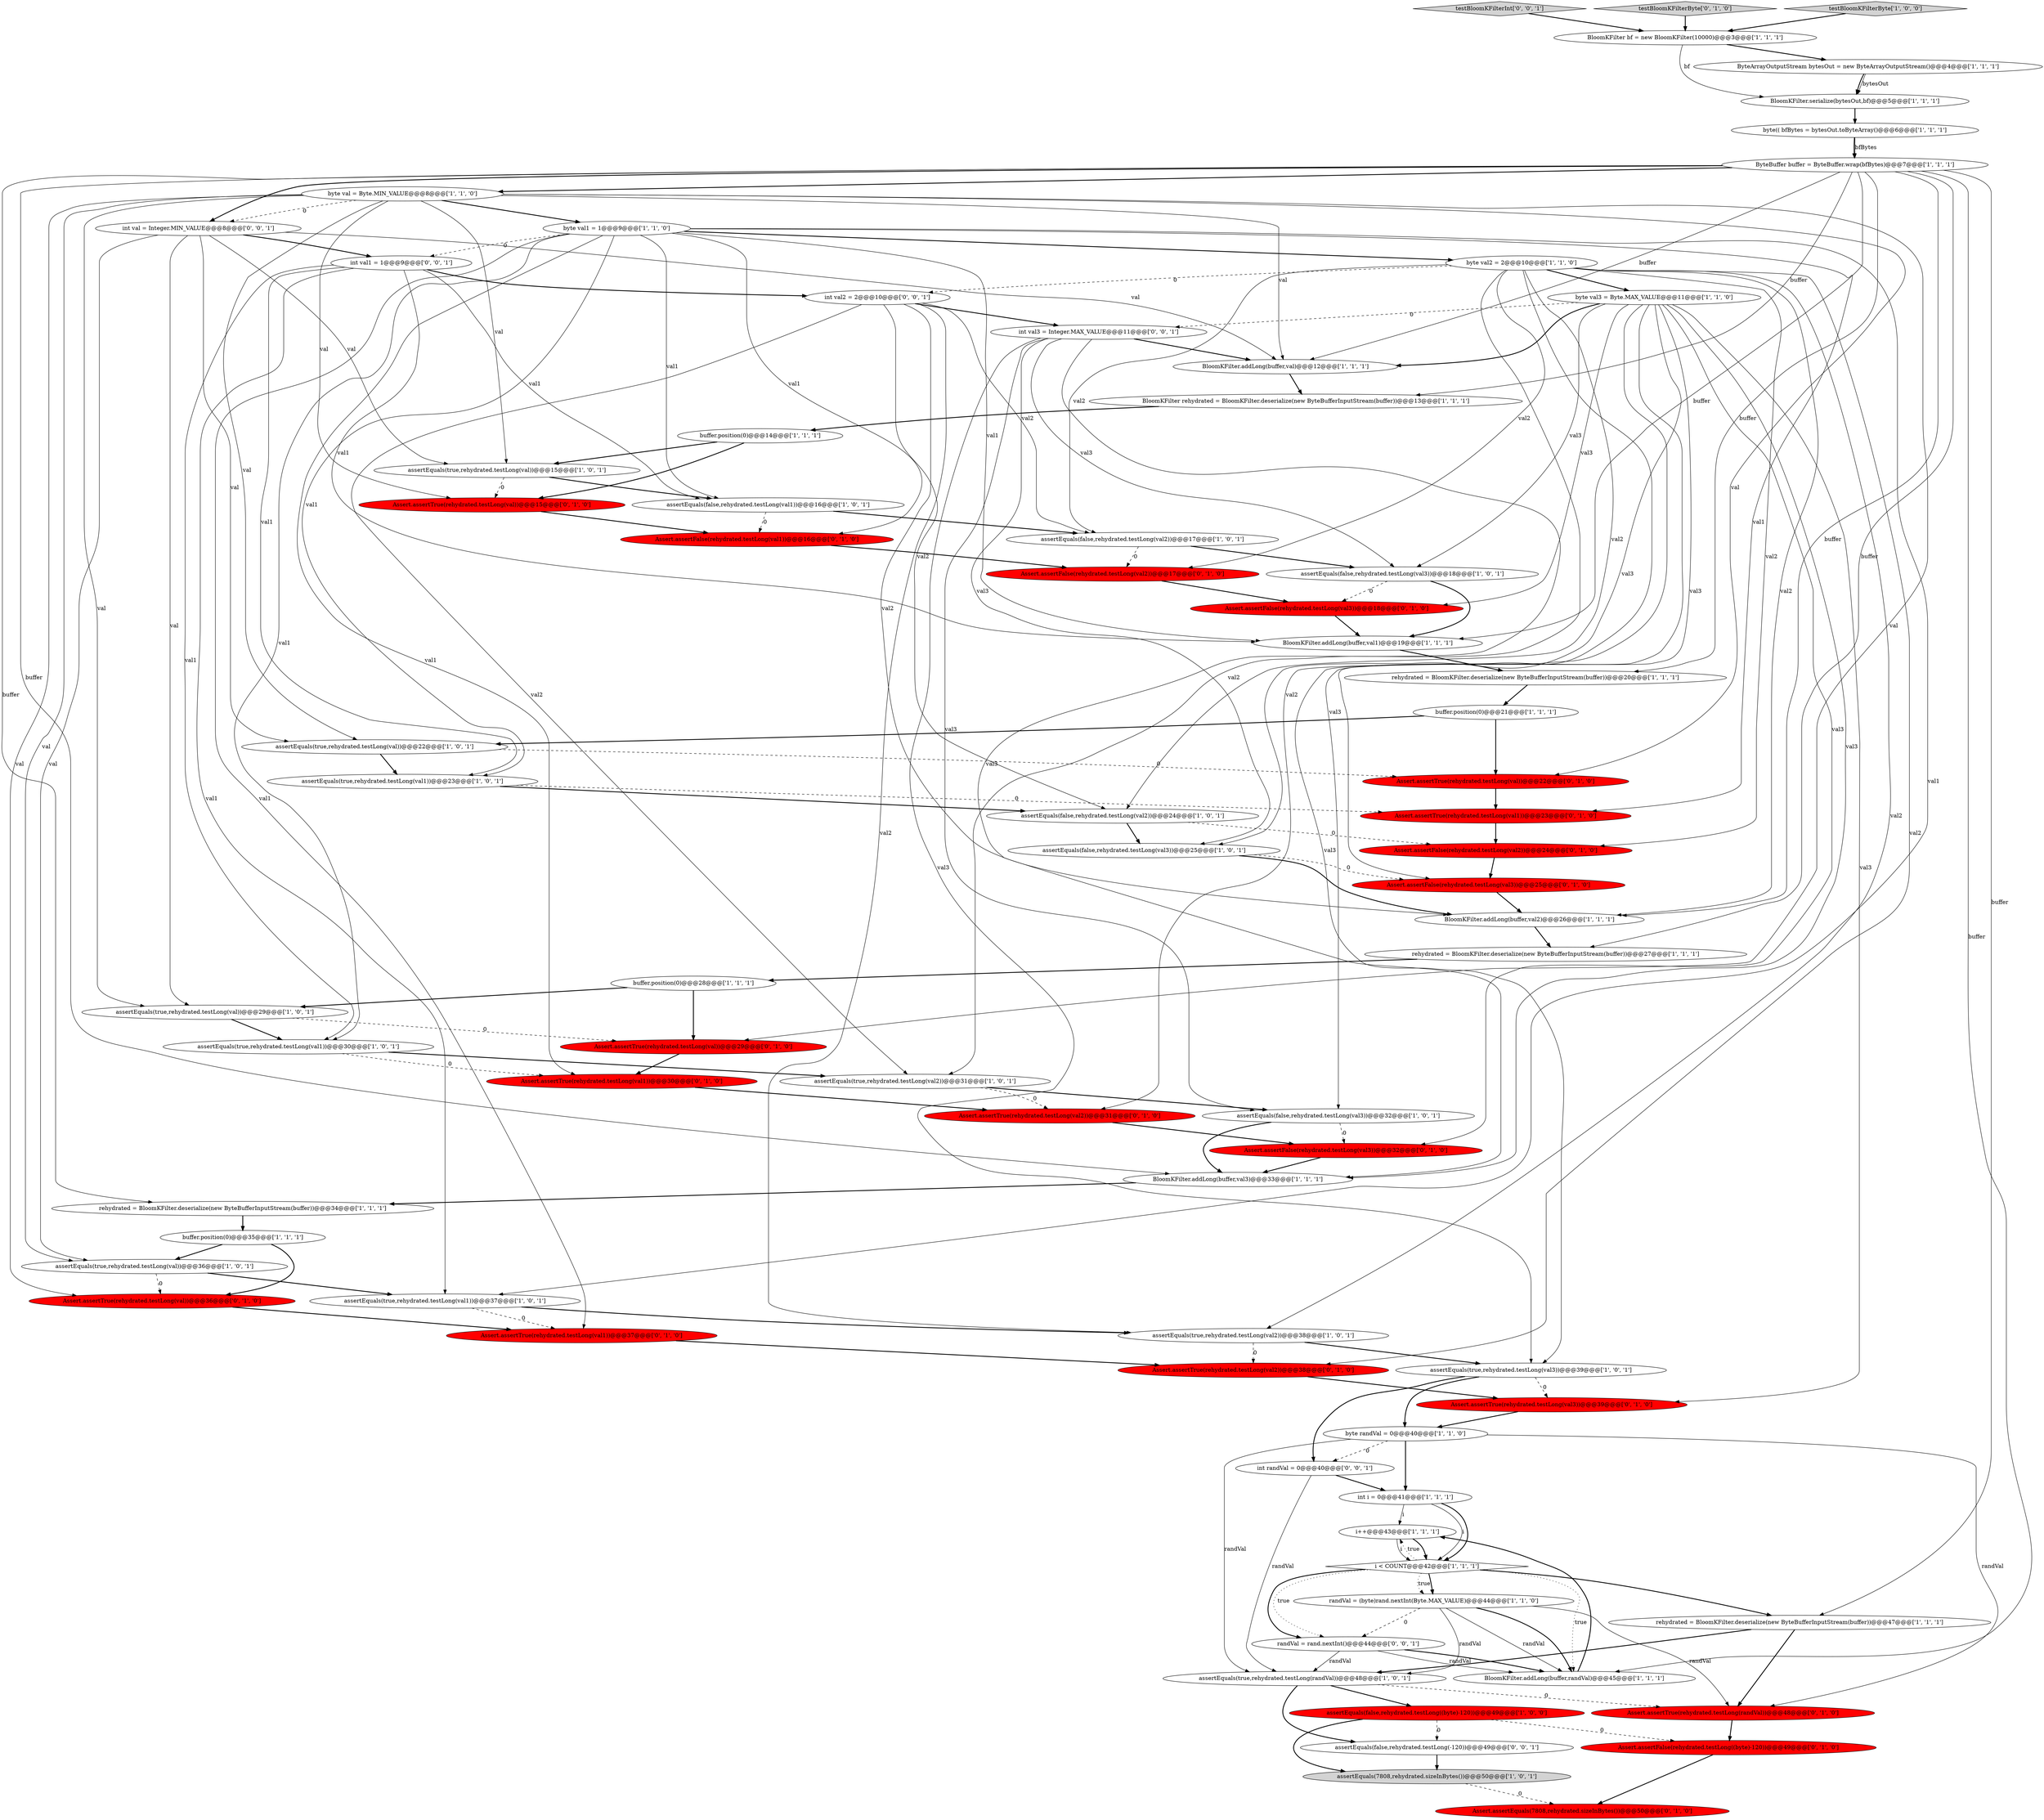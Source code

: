 digraph {
47 [style = filled, label = "BloomKFilter.addLong(buffer,val3)@@@33@@@['1', '1', '1']", fillcolor = white, shape = ellipse image = "AAA0AAABBB1BBB"];
52 [style = filled, label = "Assert.assertTrue(rehydrated.testLong(val))@@@29@@@['0', '1', '0']", fillcolor = red, shape = ellipse image = "AAA1AAABBB2BBB"];
49 [style = filled, label = "Assert.assertFalse(rehydrated.testLong(val3))@@@18@@@['0', '1', '0']", fillcolor = red, shape = ellipse image = "AAA1AAABBB2BBB"];
55 [style = filled, label = "Assert.assertTrue(rehydrated.testLong(val1))@@@37@@@['0', '1', '0']", fillcolor = red, shape = ellipse image = "AAA1AAABBB2BBB"];
4 [style = filled, label = "BloomKFilter.addLong(buffer,randVal)@@@45@@@['1', '1', '1']", fillcolor = white, shape = ellipse image = "AAA0AAABBB1BBB"];
19 [style = filled, label = "i++@@@43@@@['1', '1', '1']", fillcolor = white, shape = ellipse image = "AAA0AAABBB1BBB"];
65 [style = filled, label = "Assert.assertFalse(rehydrated.testLong(val3))@@@32@@@['0', '1', '0']", fillcolor = red, shape = ellipse image = "AAA1AAABBB2BBB"];
10 [style = filled, label = "rehydrated = BloomKFilter.deserialize(new ByteBufferInputStream(buffer))@@@20@@@['1', '1', '1']", fillcolor = white, shape = ellipse image = "AAA0AAABBB1BBB"];
34 [style = filled, label = "assertEquals(false,rehydrated.testLong(val3))@@@18@@@['1', '0', '1']", fillcolor = white, shape = ellipse image = "AAA0AAABBB1BBB"];
12 [style = filled, label = "assertEquals(true,rehydrated.testLong(val1))@@@30@@@['1', '0', '1']", fillcolor = white, shape = ellipse image = "AAA0AAABBB1BBB"];
29 [style = filled, label = "assertEquals(false,rehydrated.testLong(val3))@@@25@@@['1', '0', '1']", fillcolor = white, shape = ellipse image = "AAA0AAABBB1BBB"];
45 [style = filled, label = "assertEquals(false,rehydrated.testLong(val2))@@@17@@@['1', '0', '1']", fillcolor = white, shape = ellipse image = "AAA0AAABBB1BBB"];
53 [style = filled, label = "Assert.assertTrue(rehydrated.testLong(val2))@@@31@@@['0', '1', '0']", fillcolor = red, shape = ellipse image = "AAA1AAABBB2BBB"];
54 [style = filled, label = "Assert.assertFalse(rehydrated.testLong(val3))@@@25@@@['0', '1', '0']", fillcolor = red, shape = ellipse image = "AAA1AAABBB2BBB"];
25 [style = filled, label = "rehydrated = BloomKFilter.deserialize(new ByteBufferInputStream(buffer))@@@34@@@['1', '1', '1']", fillcolor = white, shape = ellipse image = "AAA0AAABBB1BBB"];
32 [style = filled, label = "assertEquals(false,rehydrated.testLong(val3))@@@32@@@['1', '0', '1']", fillcolor = white, shape = ellipse image = "AAA0AAABBB1BBB"];
5 [style = filled, label = "byte val = Byte.MIN_VALUE@@@8@@@['1', '1', '0']", fillcolor = white, shape = ellipse image = "AAA0AAABBB1BBB"];
17 [style = filled, label = "BloomKFilter.addLong(buffer,val2)@@@26@@@['1', '1', '1']", fillcolor = white, shape = ellipse image = "AAA0AAABBB1BBB"];
40 [style = filled, label = "buffer.position(0)@@@28@@@['1', '1', '1']", fillcolor = white, shape = ellipse image = "AAA0AAABBB1BBB"];
2 [style = filled, label = "assertEquals(false,rehydrated.testLong(val1))@@@16@@@['1', '0', '1']", fillcolor = white, shape = ellipse image = "AAA0AAABBB1BBB"];
11 [style = filled, label = "rehydrated = BloomKFilter.deserialize(new ByteBufferInputStream(buffer))@@@47@@@['1', '1', '1']", fillcolor = white, shape = ellipse image = "AAA0AAABBB1BBB"];
1 [style = filled, label = "i < COUNT@@@42@@@['1', '1', '1']", fillcolor = white, shape = diamond image = "AAA0AAABBB1BBB"];
38 [style = filled, label = "assertEquals(true,rehydrated.testLong(val3))@@@39@@@['1', '0', '1']", fillcolor = white, shape = ellipse image = "AAA0AAABBB1BBB"];
59 [style = filled, label = "Assert.assertEquals(7808,rehydrated.sizeInBytes())@@@50@@@['0', '1', '0']", fillcolor = red, shape = ellipse image = "AAA1AAABBB2BBB"];
63 [style = filled, label = "Assert.assertTrue(rehydrated.testLong(val))@@@22@@@['0', '1', '0']", fillcolor = red, shape = ellipse image = "AAA1AAABBB2BBB"];
50 [style = filled, label = "Assert.assertTrue(rehydrated.testLong(val3))@@@39@@@['0', '1', '0']", fillcolor = red, shape = ellipse image = "AAA1AAABBB2BBB"];
71 [style = filled, label = "randVal = rand.nextInt()@@@44@@@['0', '0', '1']", fillcolor = white, shape = ellipse image = "AAA0AAABBB3BBB"];
74 [style = filled, label = "testBloomKFilterInt['0', '0', '1']", fillcolor = lightgray, shape = diamond image = "AAA0AAABBB3BBB"];
75 [style = filled, label = "assertEquals(false,rehydrated.testLong(-120))@@@49@@@['0', '0', '1']", fillcolor = white, shape = ellipse image = "AAA0AAABBB3BBB"];
15 [style = filled, label = "byte val2 = 2@@@10@@@['1', '1', '0']", fillcolor = white, shape = ellipse image = "AAA0AAABBB1BBB"];
48 [style = filled, label = "Assert.assertFalse(rehydrated.testLong((byte)-120))@@@49@@@['0', '1', '0']", fillcolor = red, shape = ellipse image = "AAA1AAABBB2BBB"];
61 [style = filled, label = "Assert.assertFalse(rehydrated.testLong(val1))@@@16@@@['0', '1', '0']", fillcolor = red, shape = ellipse image = "AAA1AAABBB2BBB"];
57 [style = filled, label = "Assert.assertTrue(rehydrated.testLong(val))@@@15@@@['0', '1', '0']", fillcolor = red, shape = ellipse image = "AAA1AAABBB2BBB"];
73 [style = filled, label = "int val = Integer.MIN_VALUE@@@8@@@['0', '0', '1']", fillcolor = white, shape = ellipse image = "AAA0AAABBB3BBB"];
42 [style = filled, label = "assertEquals(true,rehydrated.testLong(val))@@@36@@@['1', '0', '1']", fillcolor = white, shape = ellipse image = "AAA0AAABBB1BBB"];
14 [style = filled, label = "assertEquals(false,rehydrated.testLong((byte)-120))@@@49@@@['1', '0', '0']", fillcolor = red, shape = ellipse image = "AAA1AAABBB1BBB"];
20 [style = filled, label = "assertEquals(7808,rehydrated.sizeInBytes())@@@50@@@['1', '0', '1']", fillcolor = lightgray, shape = ellipse image = "AAA0AAABBB1BBB"];
28 [style = filled, label = "rehydrated = BloomKFilter.deserialize(new ByteBufferInputStream(buffer))@@@27@@@['1', '1', '1']", fillcolor = white, shape = ellipse image = "AAA0AAABBB1BBB"];
16 [style = filled, label = "buffer.position(0)@@@14@@@['1', '1', '1']", fillcolor = white, shape = ellipse image = "AAA0AAABBB1BBB"];
31 [style = filled, label = "assertEquals(true,rehydrated.testLong(randVal))@@@48@@@['1', '0', '1']", fillcolor = white, shape = ellipse image = "AAA0AAABBB1BBB"];
56 [style = filled, label = "Assert.assertFalse(rehydrated.testLong(val2))@@@24@@@['0', '1', '0']", fillcolor = red, shape = ellipse image = "AAA1AAABBB2BBB"];
13 [style = filled, label = "assertEquals(true,rehydrated.testLong(val1))@@@23@@@['1', '0', '1']", fillcolor = white, shape = ellipse image = "AAA0AAABBB1BBB"];
18 [style = filled, label = "buffer.position(0)@@@35@@@['1', '1', '1']", fillcolor = white, shape = ellipse image = "AAA0AAABBB1BBB"];
0 [style = filled, label = "byte val1 = 1@@@9@@@['1', '1', '0']", fillcolor = white, shape = ellipse image = "AAA0AAABBB1BBB"];
22 [style = filled, label = "byte randVal = 0@@@40@@@['1', '1', '0']", fillcolor = white, shape = ellipse image = "AAA0AAABBB1BBB"];
8 [style = filled, label = "BloomKFilter rehydrated = BloomKFilter.deserialize(new ByteBufferInputStream(buffer))@@@13@@@['1', '1', '1']", fillcolor = white, shape = ellipse image = "AAA0AAABBB1BBB"];
62 [style = filled, label = "Assert.assertTrue(rehydrated.testLong(val1))@@@23@@@['0', '1', '0']", fillcolor = red, shape = ellipse image = "AAA1AAABBB2BBB"];
66 [style = filled, label = "Assert.assertTrue(rehydrated.testLong(val2))@@@38@@@['0', '1', '0']", fillcolor = red, shape = ellipse image = "AAA1AAABBB2BBB"];
7 [style = filled, label = "BloomKFilter.serialize(bytesOut,bf)@@@5@@@['1', '1', '1']", fillcolor = white, shape = ellipse image = "AAA0AAABBB1BBB"];
72 [style = filled, label = "int randVal = 0@@@40@@@['0', '0', '1']", fillcolor = white, shape = ellipse image = "AAA0AAABBB3BBB"];
35 [style = filled, label = "randVal = (byte)rand.nextInt(Byte.MAX_VALUE)@@@44@@@['1', '1', '0']", fillcolor = white, shape = ellipse image = "AAA0AAABBB1BBB"];
3 [style = filled, label = "assertEquals(true,rehydrated.testLong(val2))@@@31@@@['1', '0', '1']", fillcolor = white, shape = ellipse image = "AAA0AAABBB1BBB"];
68 [style = filled, label = "int val2 = 2@@@10@@@['0', '0', '1']", fillcolor = white, shape = ellipse image = "AAA0AAABBB3BBB"];
36 [style = filled, label = "BloomKFilter.addLong(buffer,val)@@@12@@@['1', '1', '1']", fillcolor = white, shape = ellipse image = "AAA0AAABBB1BBB"];
51 [style = filled, label = "Assert.assertFalse(rehydrated.testLong(val2))@@@17@@@['0', '1', '0']", fillcolor = red, shape = ellipse image = "AAA1AAABBB2BBB"];
6 [style = filled, label = "BloomKFilter.addLong(buffer,val1)@@@19@@@['1', '1', '1']", fillcolor = white, shape = ellipse image = "AAA0AAABBB1BBB"];
67 [style = filled, label = "testBloomKFilterByte['0', '1', '0']", fillcolor = lightgray, shape = diamond image = "AAA0AAABBB2BBB"];
26 [style = filled, label = "buffer.position(0)@@@21@@@['1', '1', '1']", fillcolor = white, shape = ellipse image = "AAA0AAABBB1BBB"];
43 [style = filled, label = "assertEquals(true,rehydrated.testLong(val))@@@29@@@['1', '0', '1']", fillcolor = white, shape = ellipse image = "AAA0AAABBB1BBB"];
27 [style = filled, label = "assertEquals(true,rehydrated.testLong(val1))@@@37@@@['1', '0', '1']", fillcolor = white, shape = ellipse image = "AAA0AAABBB1BBB"];
44 [style = filled, label = "assertEquals(true,rehydrated.testLong(val))@@@15@@@['1', '0', '1']", fillcolor = white, shape = ellipse image = "AAA0AAABBB1BBB"];
58 [style = filled, label = "Assert.assertTrue(rehydrated.testLong(randVal))@@@48@@@['0', '1', '0']", fillcolor = red, shape = ellipse image = "AAA1AAABBB2BBB"];
33 [style = filled, label = "testBloomKFilterByte['1', '0', '0']", fillcolor = lightgray, shape = diamond image = "AAA0AAABBB1BBB"];
41 [style = filled, label = "ByteArrayOutputStream bytesOut = new ByteArrayOutputStream()@@@4@@@['1', '1', '1']", fillcolor = white, shape = ellipse image = "AAA0AAABBB1BBB"];
69 [style = filled, label = "int val1 = 1@@@9@@@['0', '0', '1']", fillcolor = white, shape = ellipse image = "AAA0AAABBB3BBB"];
23 [style = filled, label = "assertEquals(false,rehydrated.testLong(val2))@@@24@@@['1', '0', '1']", fillcolor = white, shape = ellipse image = "AAA0AAABBB1BBB"];
70 [style = filled, label = "int val3 = Integer.MAX_VALUE@@@11@@@['0', '0', '1']", fillcolor = white, shape = ellipse image = "AAA0AAABBB3BBB"];
24 [style = filled, label = "byte(( bfBytes = bytesOut.toByteArray()@@@6@@@['1', '1', '1']", fillcolor = white, shape = ellipse image = "AAA0AAABBB1BBB"];
30 [style = filled, label = "int i = 0@@@41@@@['1', '1', '1']", fillcolor = white, shape = ellipse image = "AAA0AAABBB1BBB"];
46 [style = filled, label = "assertEquals(true,rehydrated.testLong(val))@@@22@@@['1', '0', '1']", fillcolor = white, shape = ellipse image = "AAA0AAABBB1BBB"];
60 [style = filled, label = "Assert.assertTrue(rehydrated.testLong(val))@@@36@@@['0', '1', '0']", fillcolor = red, shape = ellipse image = "AAA1AAABBB2BBB"];
21 [style = filled, label = "assertEquals(true,rehydrated.testLong(val2))@@@38@@@['1', '0', '1']", fillcolor = white, shape = ellipse image = "AAA0AAABBB1BBB"];
64 [style = filled, label = "Assert.assertTrue(rehydrated.testLong(val1))@@@30@@@['0', '1', '0']", fillcolor = red, shape = ellipse image = "AAA1AAABBB2BBB"];
37 [style = filled, label = "byte val3 = Byte.MAX_VALUE@@@11@@@['1', '1', '0']", fillcolor = white, shape = ellipse image = "AAA0AAABBB1BBB"];
39 [style = filled, label = "ByteBuffer buffer = ByteBuffer.wrap(bfBytes)@@@7@@@['1', '1', '1']", fillcolor = white, shape = ellipse image = "AAA0AAABBB1BBB"];
9 [style = filled, label = "BloomKFilter bf = new BloomKFilter(10000)@@@3@@@['1', '1', '1']", fillcolor = white, shape = ellipse image = "AAA0AAABBB1BBB"];
15->45 [style = solid, label="val2"];
8->16 [style = bold, label=""];
15->23 [style = solid, label="val2"];
68->23 [style = solid, label="val2"];
52->64 [style = bold, label=""];
65->47 [style = bold, label=""];
22->31 [style = solid, label="randVal"];
21->66 [style = dashed, label="0"];
50->22 [style = bold, label=""];
46->13 [style = bold, label=""];
15->21 [style = solid, label="val2"];
70->34 [style = solid, label="val3"];
24->39 [style = bold, label=""];
64->53 [style = bold, label=""];
69->68 [style = bold, label=""];
5->73 [style = dashed, label="0"];
5->60 [style = solid, label="val"];
5->42 [style = solid, label="val"];
0->15 [style = bold, label=""];
22->30 [style = bold, label=""];
56->54 [style = bold, label=""];
21->38 [style = bold, label=""];
72->31 [style = solid, label="randVal"];
38->72 [style = bold, label=""];
23->29 [style = bold, label=""];
67->9 [style = bold, label=""];
37->32 [style = solid, label="val3"];
19->1 [style = bold, label=""];
0->61 [style = solid, label="val1"];
70->47 [style = solid, label="val3"];
15->3 [style = solid, label="val2"];
5->43 [style = solid, label="val"];
70->38 [style = solid, label="val3"];
0->69 [style = dashed, label="0"];
5->0 [style = bold, label=""];
53->65 [style = bold, label=""];
66->50 [style = bold, label=""];
44->57 [style = dashed, label="0"];
15->53 [style = solid, label="val2"];
74->9 [style = bold, label=""];
39->6 [style = solid, label="buffer"];
39->8 [style = solid, label="buffer"];
37->38 [style = solid, label="val3"];
39->17 [style = solid, label="buffer"];
73->44 [style = solid, label="val"];
70->32 [style = solid, label="val3"];
14->20 [style = bold, label=""];
62->56 [style = bold, label=""];
37->49 [style = solid, label="val3"];
69->2 [style = solid, label="val1"];
31->14 [style = bold, label=""];
44->2 [style = bold, label=""];
26->46 [style = bold, label=""];
15->56 [style = solid, label="val2"];
69->6 [style = solid, label="val1"];
37->65 [style = solid, label="val3"];
1->35 [style = dotted, label="true"];
31->58 [style = dashed, label="0"];
38->50 [style = dashed, label="0"];
22->72 [style = dashed, label="0"];
37->36 [style = bold, label=""];
57->61 [style = bold, label=""];
35->31 [style = solid, label="randVal"];
40->52 [style = bold, label=""];
5->57 [style = solid, label="val"];
69->13 [style = solid, label="val1"];
4->19 [style = bold, label=""];
54->17 [style = bold, label=""];
68->70 [style = bold, label=""];
69->12 [style = solid, label="val1"];
5->52 [style = solid, label="val"];
29->54 [style = dashed, label="0"];
1->35 [style = bold, label=""];
10->26 [style = bold, label=""];
39->36 [style = solid, label="buffer"];
1->4 [style = dotted, label="true"];
73->69 [style = bold, label=""];
13->62 [style = dashed, label="0"];
41->7 [style = solid, label="bytesOut"];
37->54 [style = solid, label="val3"];
1->11 [style = bold, label=""];
9->7 [style = solid, label="bf"];
5->44 [style = solid, label="val"];
60->55 [style = bold, label=""];
2->61 [style = dashed, label="0"];
69->27 [style = solid, label="val1"];
7->24 [style = bold, label=""];
39->11 [style = solid, label="buffer"];
37->70 [style = dashed, label="0"];
30->1 [style = solid, label="i"];
47->25 [style = bold, label=""];
63->62 [style = bold, label=""];
43->12 [style = bold, label=""];
15->17 [style = solid, label="val2"];
73->42 [style = solid, label="val"];
5->46 [style = solid, label="val"];
0->62 [style = solid, label="val1"];
72->30 [style = bold, label=""];
39->25 [style = solid, label="buffer"];
0->6 [style = solid, label="val1"];
11->58 [style = bold, label=""];
55->66 [style = bold, label=""];
34->49 [style = dashed, label="0"];
27->55 [style = dashed, label="0"];
43->52 [style = dashed, label="0"];
0->2 [style = solid, label="val1"];
29->17 [style = bold, label=""];
68->3 [style = solid, label="val2"];
39->10 [style = solid, label="buffer"];
37->34 [style = solid, label="val3"];
39->5 [style = bold, label=""];
20->59 [style = dashed, label="0"];
15->66 [style = solid, label="val2"];
25->18 [style = bold, label=""];
18->60 [style = bold, label=""];
23->56 [style = dashed, label="0"];
1->71 [style = dotted, label="true"];
68->17 [style = solid, label="val2"];
1->19 [style = dotted, label="true"];
71->4 [style = solid, label="randVal"];
3->53 [style = dashed, label="0"];
73->43 [style = solid, label="val"];
11->31 [style = bold, label=""];
12->64 [style = dashed, label="0"];
19->1 [style = solid, label="i"];
35->58 [style = solid, label="randVal"];
24->39 [style = solid, label="bfBytes"];
58->48 [style = bold, label=""];
39->73 [style = bold, label=""];
26->63 [style = bold, label=""];
16->44 [style = bold, label=""];
45->51 [style = dashed, label="0"];
75->20 [style = bold, label=""];
6->10 [style = bold, label=""];
42->60 [style = dashed, label="0"];
36->8 [style = bold, label=""];
2->45 [style = bold, label=""];
71->4 [style = bold, label=""];
42->27 [style = bold, label=""];
46->63 [style = dashed, label="0"];
71->31 [style = solid, label="randVal"];
12->3 [style = bold, label=""];
40->43 [style = bold, label=""];
70->29 [style = solid, label="val3"];
30->19 [style = solid, label="i"];
15->37 [style = bold, label=""];
27->21 [style = bold, label=""];
39->4 [style = solid, label="buffer"];
49->6 [style = bold, label=""];
35->4 [style = solid, label="randVal"];
5->36 [style = solid, label="val"];
39->47 [style = solid, label="buffer"];
68->45 [style = solid, label="val2"];
31->75 [style = bold, label=""];
48->59 [style = bold, label=""];
61->51 [style = bold, label=""];
28->40 [style = bold, label=""];
41->7 [style = bold, label=""];
30->1 [style = bold, label=""];
39->28 [style = solid, label="buffer"];
14->48 [style = dashed, label="0"];
37->47 [style = solid, label="val3"];
0->12 [style = solid, label="val1"];
0->55 [style = solid, label="val1"];
15->51 [style = solid, label="val2"];
51->49 [style = bold, label=""];
1->71 [style = bold, label=""];
14->75 [style = dashed, label="0"];
33->9 [style = bold, label=""];
32->65 [style = dashed, label="0"];
35->4 [style = bold, label=""];
0->13 [style = solid, label="val1"];
0->64 [style = solid, label="val1"];
9->41 [style = bold, label=""];
68->21 [style = solid, label="val2"];
17->28 [style = bold, label=""];
22->58 [style = solid, label="randVal"];
32->47 [style = bold, label=""];
15->68 [style = dashed, label="0"];
5->63 [style = solid, label="val"];
16->57 [style = bold, label=""];
34->6 [style = bold, label=""];
0->27 [style = solid, label="val1"];
13->23 [style = bold, label=""];
70->36 [style = bold, label=""];
73->36 [style = solid, label="val"];
73->46 [style = solid, label="val"];
38->22 [style = bold, label=""];
3->32 [style = bold, label=""];
35->71 [style = dashed, label="0"];
45->34 [style = bold, label=""];
37->50 [style = solid, label="val3"];
37->29 [style = solid, label="val3"];
18->42 [style = bold, label=""];
}
